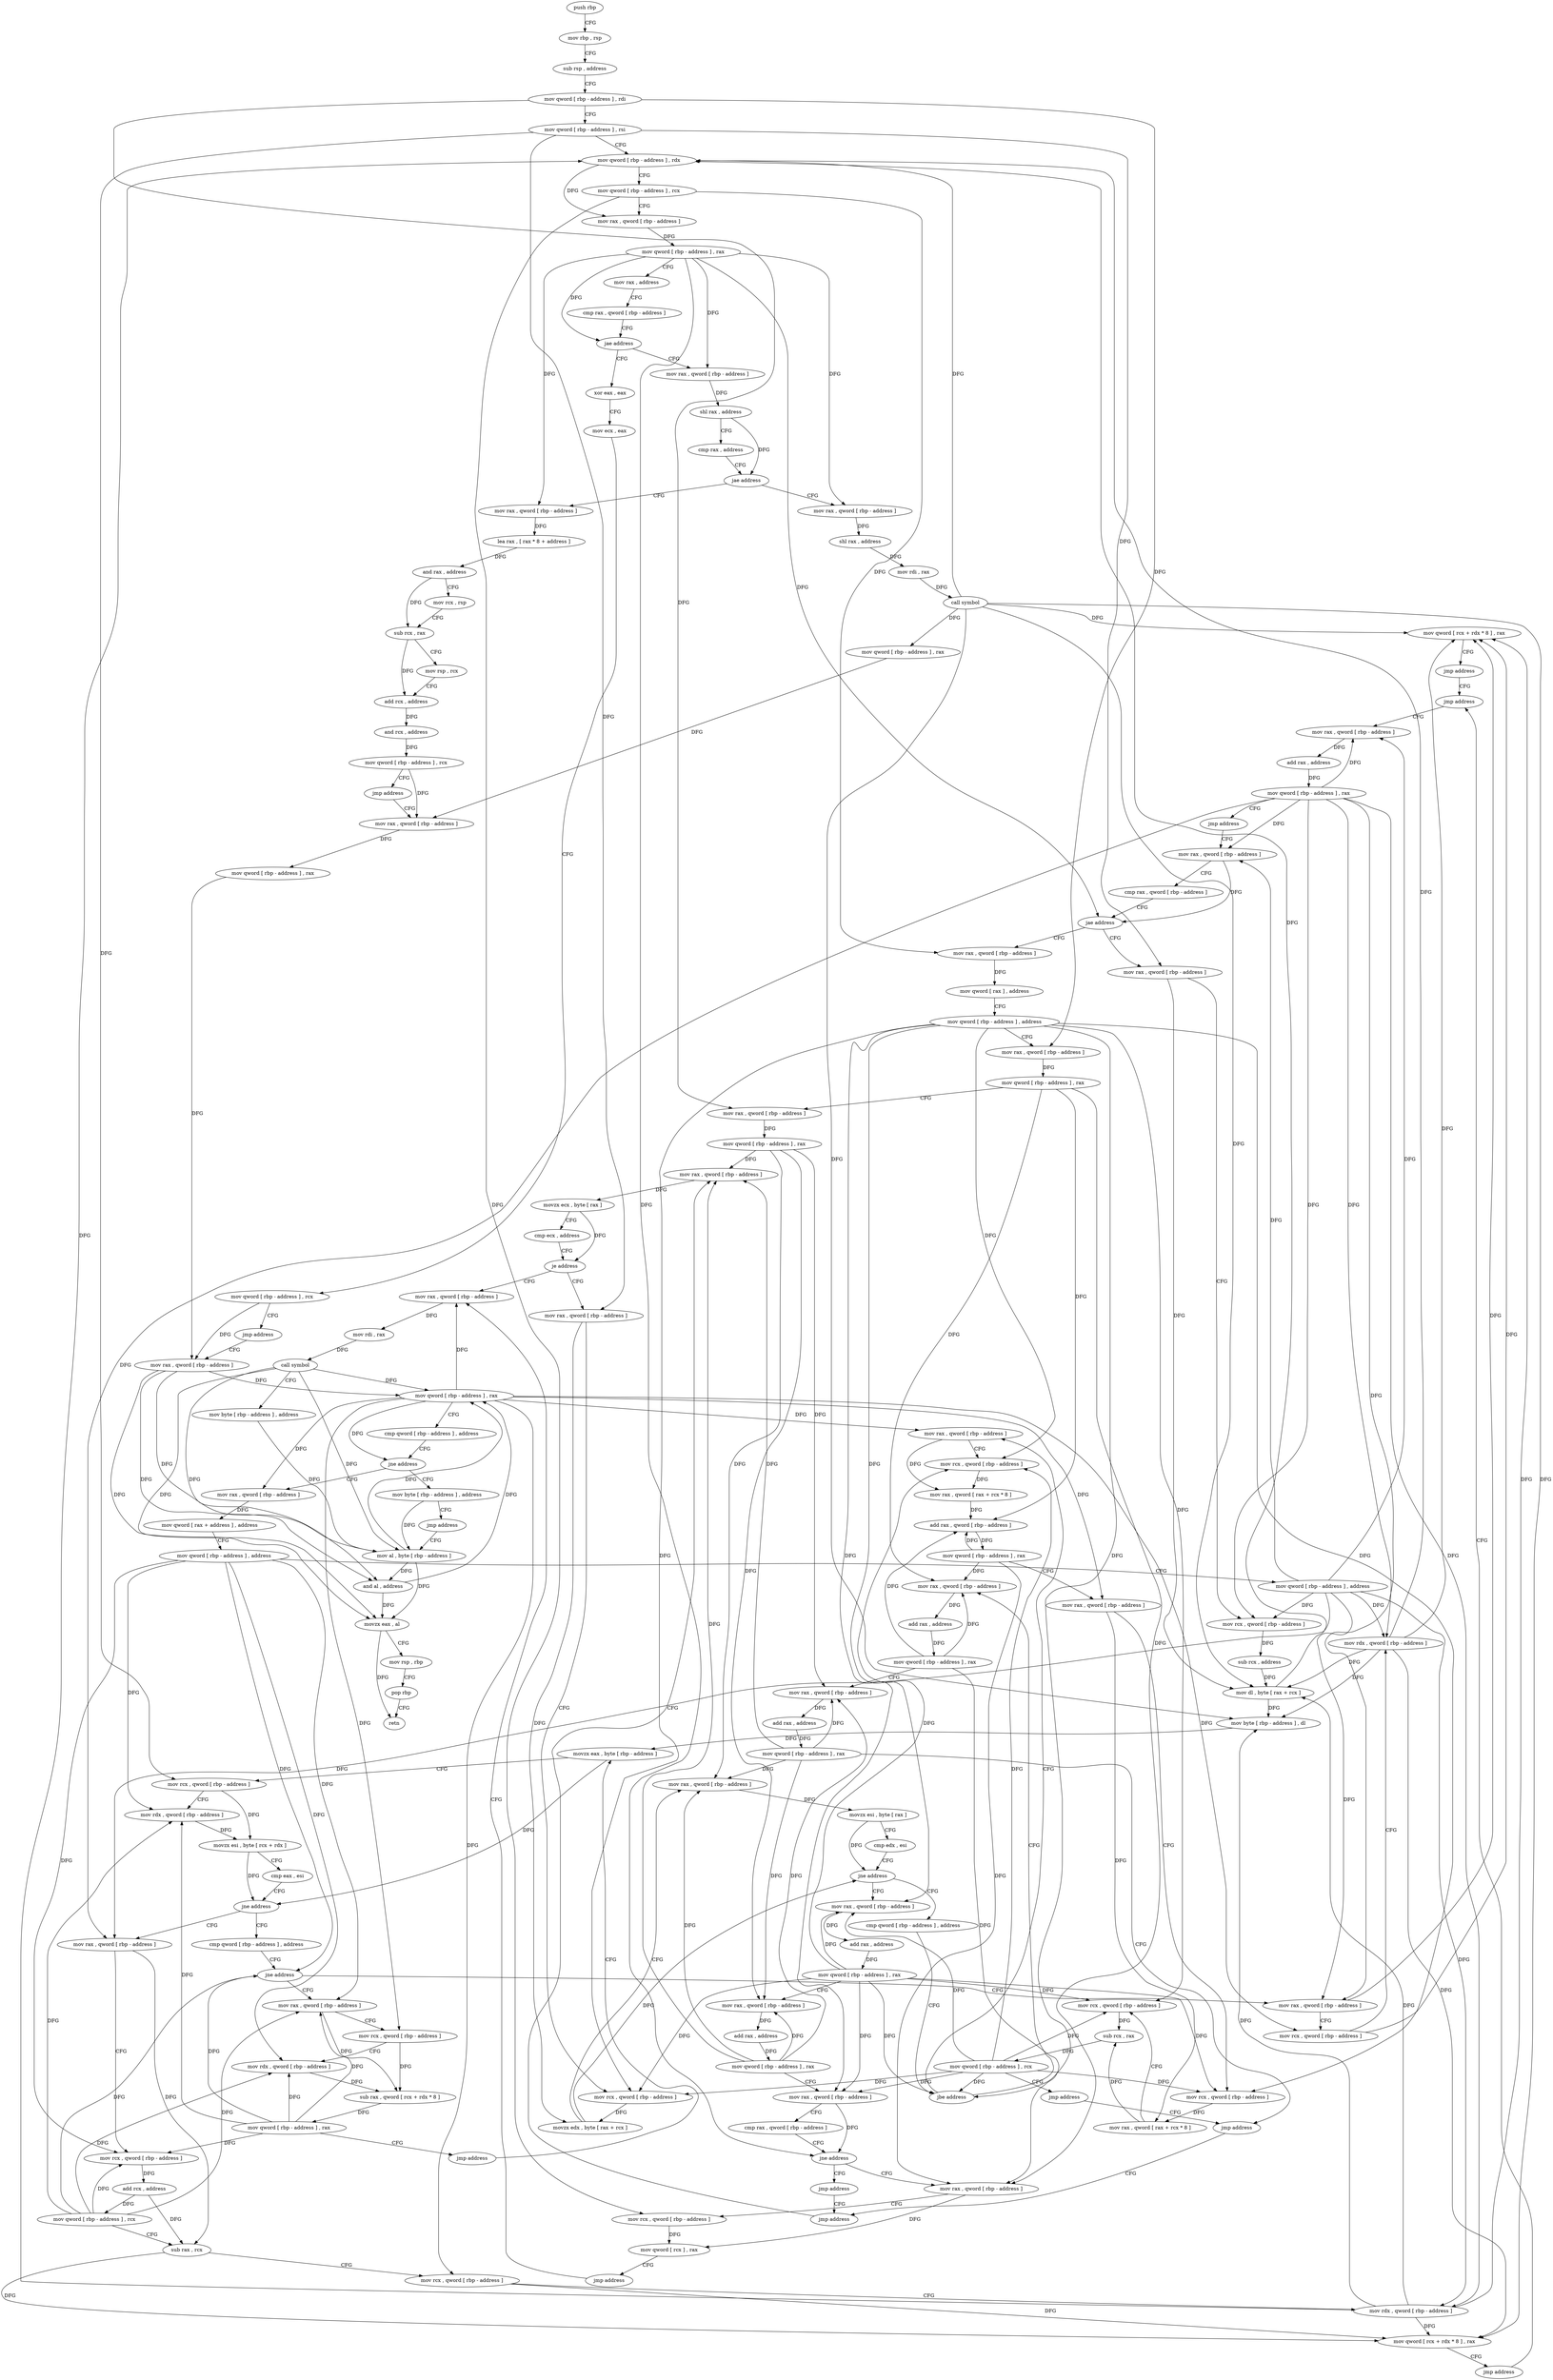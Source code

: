 digraph "func" {
"4270416" [label = "push rbp" ]
"4270417" [label = "mov rbp , rsp" ]
"4270420" [label = "sub rsp , address" ]
"4270427" [label = "mov qword [ rbp - address ] , rdi" ]
"4270431" [label = "mov qword [ rbp - address ] , rsi" ]
"4270435" [label = "mov qword [ rbp - address ] , rdx" ]
"4270439" [label = "mov qword [ rbp - address ] , rcx" ]
"4270443" [label = "mov rax , qword [ rbp - address ]" ]
"4270447" [label = "mov qword [ rbp - address ] , rax" ]
"4270451" [label = "mov rax , address" ]
"4270461" [label = "cmp rax , qword [ rbp - address ]" ]
"4270465" [label = "jae address" ]
"4270484" [label = "mov rax , qword [ rbp - address ]" ]
"4270471" [label = "xor eax , eax" ]
"4270488" [label = "shl rax , address" ]
"4270492" [label = "cmp rax , address" ]
"4270498" [label = "jae address" ]
"4270552" [label = "mov rax , qword [ rbp - address ]" ]
"4270504" [label = "mov rax , qword [ rbp - address ]" ]
"4270473" [label = "mov ecx , eax" ]
"4270475" [label = "mov qword [ rbp - address ] , rcx" ]
"4270479" [label = "jmp address" ]
"4270580" [label = "mov rax , qword [ rbp - address ]" ]
"4270556" [label = "shl rax , address" ]
"4270560" [label = "mov rdi , rax" ]
"4270563" [label = "call symbol" ]
"4270568" [label = "mov qword [ rbp - address ] , rax" ]
"4270572" [label = "mov rax , qword [ rbp - address ]" ]
"4270508" [label = "lea rax , [ rax * 8 + address ]" ]
"4270516" [label = "and rax , address" ]
"4270520" [label = "mov rcx , rsp" ]
"4270523" [label = "sub rcx , rax" ]
"4270526" [label = "mov rsp , rcx" ]
"4270529" [label = "add rcx , address" ]
"4270536" [label = "and rcx , address" ]
"4270543" [label = "mov qword [ rbp - address ] , rcx" ]
"4270547" [label = "jmp address" ]
"4270584" [label = "mov qword [ rbp - address ] , rax" ]
"4270588" [label = "cmp qword [ rbp - address ] , address" ]
"4270593" [label = "jne address" ]
"4270608" [label = "mov rax , qword [ rbp - address ]" ]
"4270599" [label = "mov byte [ rbp - address ] , address" ]
"4270612" [label = "mov qword [ rax + address ] , address" ]
"4270620" [label = "mov qword [ rbp - address ] , address" ]
"4270628" [label = "mov qword [ rbp - address ] , address" ]
"4270636" [label = "mov rax , qword [ rbp - address ]" ]
"4270603" [label = "jmp address" ]
"4271069" [label = "mov al , byte [ rbp - address ]" ]
"4270576" [label = "mov qword [ rbp - address ] , rax" ]
"4270815" [label = "mov rax , qword [ rbp - address ]" ]
"4270819" [label = "mov qword [ rax ] , address" ]
"4270826" [label = "mov qword [ rbp - address ] , address" ]
"4270834" [label = "mov rax , qword [ rbp - address ]" ]
"4270838" [label = "mov qword [ rbp - address ] , rax" ]
"4270842" [label = "mov rax , qword [ rbp - address ]" ]
"4270846" [label = "mov qword [ rbp - address ] , rax" ]
"4270850" [label = "mov rax , qword [ rbp - address ]" ]
"4270650" [label = "mov rax , qword [ rbp - address ]" ]
"4270654" [label = "mov rcx , qword [ rbp - address ]" ]
"4270658" [label = "sub rcx , address" ]
"4270665" [label = "mov dl , byte [ rax + rcx ]" ]
"4270668" [label = "mov byte [ rbp - address ] , dl" ]
"4270671" [label = "movzx eax , byte [ rbp - address ]" ]
"4271072" [label = "and al , address" ]
"4271074" [label = "movzx eax , al" ]
"4271077" [label = "mov rsp , rbp" ]
"4271080" [label = "pop rbp" ]
"4271081" [label = "retn" ]
"4271053" [label = "mov rax , qword [ rbp - address ]" ]
"4271057" [label = "mov rdi , rax" ]
"4271060" [label = "call symbol" ]
"4271065" [label = "mov byte [ rbp - address ] , address" ]
"4270866" [label = "mov rax , qword [ rbp - address ]" ]
"4270870" [label = "mov rcx , qword [ rbp - address ]" ]
"4270874" [label = "movzx edx , byte [ rax + rcx ]" ]
"4270878" [label = "mov rax , qword [ rbp - address ]" ]
"4270882" [label = "movzx esi , byte [ rax ]" ]
"4270885" [label = "cmp edx , esi" ]
"4270887" [label = "jne address" ]
"4270956" [label = "cmp qword [ rbp - address ] , address" ]
"4270893" [label = "mov rax , qword [ rbp - address ]" ]
"4270734" [label = "cmp qword [ rbp - address ] , address" ]
"4270739" [label = "jne address" ]
"4270766" [label = "mov rax , qword [ rbp - address ]" ]
"4270745" [label = "mov rax , qword [ rbp - address ]" ]
"4270695" [label = "mov rax , qword [ rbp - address ]" ]
"4270699" [label = "mov rcx , qword [ rbp - address ]" ]
"4270703" [label = "add rcx , address" ]
"4270710" [label = "mov qword [ rbp - address ] , rcx" ]
"4270714" [label = "sub rax , rcx" ]
"4270717" [label = "mov rcx , qword [ rbp - address ]" ]
"4270721" [label = "mov rdx , qword [ rbp - address ]" ]
"4270725" [label = "mov qword [ rcx + rdx * 8 ] , rax" ]
"4270729" [label = "jmp address" ]
"4270791" [label = "jmp address" ]
"4270961" [label = "jbe address" ]
"4271015" [label = "mov rax , qword [ rbp - address ]" ]
"4270967" [label = "mov rax , qword [ rbp - address ]" ]
"4270897" [label = "add rax , address" ]
"4270903" [label = "mov qword [ rbp - address ] , rax" ]
"4270907" [label = "mov rax , qword [ rbp - address ]" ]
"4270911" [label = "add rax , address" ]
"4270917" [label = "mov qword [ rbp - address ] , rax" ]
"4270921" [label = "mov rax , qword [ rbp - address ]" ]
"4270925" [label = "cmp rax , qword [ rbp - address ]" ]
"4270929" [label = "jne address" ]
"4270951" [label = "jmp address" ]
"4270935" [label = "mov rax , qword [ rbp - address ]" ]
"4270770" [label = "mov rcx , qword [ rbp - address ]" ]
"4270774" [label = "mov rdx , qword [ rbp - address ]" ]
"4270778" [label = "sub rax , qword [ rcx + rdx * 8 ]" ]
"4270782" [label = "mov qword [ rbp - address ] , rax" ]
"4270786" [label = "jmp address" ]
"4270749" [label = "mov rcx , qword [ rbp - address ]" ]
"4270753" [label = "mov rdx , qword [ rbp - address ]" ]
"4270757" [label = "mov qword [ rcx + rdx * 8 ] , rax" ]
"4270761" [label = "jmp address" ]
"4270796" [label = "mov rax , qword [ rbp - address ]" ]
"4271019" [label = "add rax , address" ]
"4271025" [label = "mov qword [ rbp - address ] , rax" ]
"4271029" [label = "mov rax , qword [ rbp - address ]" ]
"4271033" [label = "add rax , address" ]
"4271039" [label = "mov qword [ rbp - address ] , rax" ]
"4271043" [label = "jmp address" ]
"4270971" [label = "mov rcx , qword [ rbp - address ]" ]
"4270975" [label = "mov rax , qword [ rax + rcx * 8 ]" ]
"4270979" [label = "add rax , qword [ rbp - address ]" ]
"4270983" [label = "mov qword [ rbp - address ] , rax" ]
"4270987" [label = "mov rax , qword [ rbp - address ]" ]
"4270991" [label = "mov rcx , qword [ rbp - address ]" ]
"4270995" [label = "mov rax , qword [ rax + rcx * 8 ]" ]
"4270999" [label = "mov rcx , qword [ rbp - address ]" ]
"4271003" [label = "sub rcx , rax" ]
"4271006" [label = "mov qword [ rbp - address ] , rcx" ]
"4271010" [label = "jmp address" ]
"4271048" [label = "jmp address" ]
"4270939" [label = "mov rcx , qword [ rbp - address ]" ]
"4270943" [label = "mov qword [ rcx ] , rax" ]
"4270946" [label = "jmp address" ]
"4270675" [label = "mov rcx , qword [ rbp - address ]" ]
"4270679" [label = "mov rdx , qword [ rbp - address ]" ]
"4270683" [label = "movzx esi , byte [ rcx + rdx ]" ]
"4270687" [label = "cmp eax , esi" ]
"4270689" [label = "jne address" ]
"4270800" [label = "add rax , address" ]
"4270806" [label = "mov qword [ rbp - address ] , rax" ]
"4270810" [label = "jmp address" ]
"4270640" [label = "cmp rax , qword [ rbp - address ]" ]
"4270644" [label = "jae address" ]
"4270854" [label = "movzx ecx , byte [ rax ]" ]
"4270857" [label = "cmp ecx , address" ]
"4270860" [label = "je address" ]
"4270416" -> "4270417" [ label = "CFG" ]
"4270417" -> "4270420" [ label = "CFG" ]
"4270420" -> "4270427" [ label = "CFG" ]
"4270427" -> "4270431" [ label = "CFG" ]
"4270427" -> "4270834" [ label = "DFG" ]
"4270427" -> "4270842" [ label = "DFG" ]
"4270431" -> "4270435" [ label = "CFG" ]
"4270431" -> "4270650" [ label = "DFG" ]
"4270431" -> "4270675" [ label = "DFG" ]
"4270431" -> "4270866" [ label = "DFG" ]
"4270435" -> "4270439" [ label = "CFG" ]
"4270435" -> "4270443" [ label = "DFG" ]
"4270439" -> "4270443" [ label = "CFG" ]
"4270439" -> "4270815" [ label = "DFG" ]
"4270439" -> "4270939" [ label = "DFG" ]
"4270443" -> "4270447" [ label = "DFG" ]
"4270447" -> "4270451" [ label = "CFG" ]
"4270447" -> "4270465" [ label = "DFG" ]
"4270447" -> "4270484" [ label = "DFG" ]
"4270447" -> "4270552" [ label = "DFG" ]
"4270447" -> "4270504" [ label = "DFG" ]
"4270447" -> "4270644" [ label = "DFG" ]
"4270447" -> "4270929" [ label = "DFG" ]
"4270451" -> "4270461" [ label = "CFG" ]
"4270461" -> "4270465" [ label = "CFG" ]
"4270465" -> "4270484" [ label = "CFG" ]
"4270465" -> "4270471" [ label = "CFG" ]
"4270484" -> "4270488" [ label = "DFG" ]
"4270471" -> "4270473" [ label = "CFG" ]
"4270488" -> "4270492" [ label = "CFG" ]
"4270488" -> "4270498" [ label = "DFG" ]
"4270492" -> "4270498" [ label = "CFG" ]
"4270498" -> "4270552" [ label = "CFG" ]
"4270498" -> "4270504" [ label = "CFG" ]
"4270552" -> "4270556" [ label = "DFG" ]
"4270504" -> "4270508" [ label = "DFG" ]
"4270473" -> "4270475" [ label = "CFG" ]
"4270475" -> "4270479" [ label = "CFG" ]
"4270475" -> "4270580" [ label = "DFG" ]
"4270479" -> "4270580" [ label = "CFG" ]
"4270580" -> "4270584" [ label = "DFG" ]
"4270580" -> "4271069" [ label = "DFG" ]
"4270580" -> "4271072" [ label = "DFG" ]
"4270580" -> "4271074" [ label = "DFG" ]
"4270556" -> "4270560" [ label = "DFG" ]
"4270560" -> "4270563" [ label = "DFG" ]
"4270563" -> "4270568" [ label = "DFG" ]
"4270563" -> "4270435" [ label = "DFG" ]
"4270563" -> "4270665" [ label = "DFG" ]
"4270563" -> "4270668" [ label = "DFG" ]
"4270563" -> "4270725" [ label = "DFG" ]
"4270563" -> "4270757" [ label = "DFG" ]
"4270568" -> "4270572" [ label = "DFG" ]
"4270572" -> "4270576" [ label = "DFG" ]
"4270508" -> "4270516" [ label = "DFG" ]
"4270516" -> "4270520" [ label = "CFG" ]
"4270516" -> "4270523" [ label = "DFG" ]
"4270520" -> "4270523" [ label = "CFG" ]
"4270523" -> "4270526" [ label = "CFG" ]
"4270523" -> "4270529" [ label = "DFG" ]
"4270526" -> "4270529" [ label = "CFG" ]
"4270529" -> "4270536" [ label = "DFG" ]
"4270536" -> "4270543" [ label = "DFG" ]
"4270543" -> "4270547" [ label = "CFG" ]
"4270543" -> "4270572" [ label = "DFG" ]
"4270547" -> "4270572" [ label = "CFG" ]
"4270584" -> "4270588" [ label = "CFG" ]
"4270584" -> "4270593" [ label = "DFG" ]
"4270584" -> "4270608" [ label = "DFG" ]
"4270584" -> "4271053" [ label = "DFG" ]
"4270584" -> "4270717" [ label = "DFG" ]
"4270584" -> "4270770" [ label = "DFG" ]
"4270584" -> "4270749" [ label = "DFG" ]
"4270584" -> "4270967" [ label = "DFG" ]
"4270584" -> "4270987" [ label = "DFG" ]
"4270588" -> "4270593" [ label = "CFG" ]
"4270593" -> "4270608" [ label = "CFG" ]
"4270593" -> "4270599" [ label = "CFG" ]
"4270608" -> "4270612" [ label = "DFG" ]
"4270599" -> "4270603" [ label = "CFG" ]
"4270599" -> "4271069" [ label = "DFG" ]
"4270612" -> "4270620" [ label = "CFG" ]
"4270620" -> "4270628" [ label = "CFG" ]
"4270620" -> "4270679" [ label = "DFG" ]
"4270620" -> "4270739" [ label = "DFG" ]
"4270620" -> "4270699" [ label = "DFG" ]
"4270620" -> "4270766" [ label = "DFG" ]
"4270620" -> "4270774" [ label = "DFG" ]
"4270628" -> "4270636" [ label = "DFG" ]
"4270628" -> "4270654" [ label = "DFG" ]
"4270628" -> "4270695" [ label = "DFG" ]
"4270628" -> "4270721" [ label = "DFG" ]
"4270628" -> "4270745" [ label = "DFG" ]
"4270628" -> "4270753" [ label = "DFG" ]
"4270628" -> "4270796" [ label = "DFG" ]
"4270636" -> "4270640" [ label = "CFG" ]
"4270636" -> "4270644" [ label = "DFG" ]
"4270603" -> "4271069" [ label = "CFG" ]
"4271069" -> "4271072" [ label = "DFG" ]
"4271069" -> "4270584" [ label = "DFG" ]
"4271069" -> "4271074" [ label = "DFG" ]
"4270576" -> "4270580" [ label = "DFG" ]
"4270815" -> "4270819" [ label = "DFG" ]
"4270819" -> "4270826" [ label = "CFG" ]
"4270826" -> "4270834" [ label = "CFG" ]
"4270826" -> "4270870" [ label = "DFG" ]
"4270826" -> "4270961" [ label = "DFG" ]
"4270826" -> "4270893" [ label = "DFG" ]
"4270826" -> "4270921" [ label = "DFG" ]
"4270826" -> "4270971" [ label = "DFG" ]
"4270826" -> "4270991" [ label = "DFG" ]
"4270826" -> "4270999" [ label = "DFG" ]
"4270834" -> "4270838" [ label = "DFG" ]
"4270838" -> "4270842" [ label = "CFG" ]
"4270838" -> "4271015" [ label = "DFG" ]
"4270838" -> "4270979" [ label = "DFG" ]
"4270838" -> "4270935" [ label = "DFG" ]
"4270842" -> "4270846" [ label = "DFG" ]
"4270846" -> "4270850" [ label = "DFG" ]
"4270846" -> "4270878" [ label = "DFG" ]
"4270846" -> "4270907" [ label = "DFG" ]
"4270846" -> "4271029" [ label = "DFG" ]
"4270850" -> "4270854" [ label = "DFG" ]
"4270650" -> "4270654" [ label = "CFG" ]
"4270650" -> "4270665" [ label = "DFG" ]
"4270654" -> "4270658" [ label = "DFG" ]
"4270658" -> "4270665" [ label = "DFG" ]
"4270665" -> "4270668" [ label = "DFG" ]
"4270665" -> "4270435" [ label = "DFG" ]
"4270668" -> "4270671" [ label = "DFG" ]
"4270671" -> "4270675" [ label = "CFG" ]
"4270671" -> "4270689" [ label = "DFG" ]
"4271072" -> "4271074" [ label = "DFG" ]
"4271072" -> "4270584" [ label = "DFG" ]
"4271074" -> "4271077" [ label = "CFG" ]
"4271074" -> "4271081" [ label = "DFG" ]
"4271077" -> "4271080" [ label = "CFG" ]
"4271080" -> "4271081" [ label = "CFG" ]
"4271053" -> "4271057" [ label = "DFG" ]
"4271057" -> "4271060" [ label = "DFG" ]
"4271060" -> "4271065" [ label = "CFG" ]
"4271060" -> "4270584" [ label = "DFG" ]
"4271060" -> "4271072" [ label = "DFG" ]
"4271060" -> "4271074" [ label = "DFG" ]
"4271060" -> "4271069" [ label = "DFG" ]
"4271065" -> "4271069" [ label = "DFG" ]
"4270866" -> "4270870" [ label = "CFG" ]
"4270866" -> "4270874" [ label = "DFG" ]
"4270870" -> "4270874" [ label = "DFG" ]
"4270874" -> "4270878" [ label = "CFG" ]
"4270874" -> "4270887" [ label = "DFG" ]
"4270878" -> "4270882" [ label = "DFG" ]
"4270882" -> "4270885" [ label = "CFG" ]
"4270882" -> "4270887" [ label = "DFG" ]
"4270885" -> "4270887" [ label = "CFG" ]
"4270887" -> "4270956" [ label = "CFG" ]
"4270887" -> "4270893" [ label = "CFG" ]
"4270956" -> "4270961" [ label = "CFG" ]
"4270893" -> "4270897" [ label = "DFG" ]
"4270734" -> "4270739" [ label = "CFG" ]
"4270739" -> "4270766" [ label = "CFG" ]
"4270739" -> "4270745" [ label = "CFG" ]
"4270766" -> "4270770" [ label = "CFG" ]
"4270766" -> "4270778" [ label = "DFG" ]
"4270745" -> "4270749" [ label = "CFG" ]
"4270745" -> "4270757" [ label = "DFG" ]
"4270695" -> "4270699" [ label = "CFG" ]
"4270695" -> "4270714" [ label = "DFG" ]
"4270699" -> "4270703" [ label = "DFG" ]
"4270703" -> "4270710" [ label = "DFG" ]
"4270703" -> "4270714" [ label = "DFG" ]
"4270710" -> "4270714" [ label = "CFG" ]
"4270710" -> "4270679" [ label = "DFG" ]
"4270710" -> "4270739" [ label = "DFG" ]
"4270710" -> "4270699" [ label = "DFG" ]
"4270710" -> "4270766" [ label = "DFG" ]
"4270710" -> "4270774" [ label = "DFG" ]
"4270714" -> "4270717" [ label = "CFG" ]
"4270714" -> "4270725" [ label = "DFG" ]
"4270717" -> "4270721" [ label = "CFG" ]
"4270717" -> "4270725" [ label = "DFG" ]
"4270721" -> "4270725" [ label = "DFG" ]
"4270721" -> "4270435" [ label = "DFG" ]
"4270721" -> "4270668" [ label = "DFG" ]
"4270721" -> "4270665" [ label = "DFG" ]
"4270721" -> "4270757" [ label = "DFG" ]
"4270725" -> "4270729" [ label = "CFG" ]
"4270729" -> "4270791" [ label = "CFG" ]
"4270791" -> "4270796" [ label = "CFG" ]
"4270961" -> "4271015" [ label = "CFG" ]
"4270961" -> "4270967" [ label = "CFG" ]
"4271015" -> "4271019" [ label = "DFG" ]
"4270967" -> "4270971" [ label = "CFG" ]
"4270967" -> "4270975" [ label = "DFG" ]
"4270897" -> "4270903" [ label = "DFG" ]
"4270903" -> "4270907" [ label = "CFG" ]
"4270903" -> "4270870" [ label = "DFG" ]
"4270903" -> "4270961" [ label = "DFG" ]
"4270903" -> "4270893" [ label = "DFG" ]
"4270903" -> "4270921" [ label = "DFG" ]
"4270903" -> "4270971" [ label = "DFG" ]
"4270903" -> "4270991" [ label = "DFG" ]
"4270903" -> "4270999" [ label = "DFG" ]
"4270907" -> "4270911" [ label = "DFG" ]
"4270911" -> "4270917" [ label = "DFG" ]
"4270917" -> "4270921" [ label = "CFG" ]
"4270917" -> "4270850" [ label = "DFG" ]
"4270917" -> "4270878" [ label = "DFG" ]
"4270917" -> "4270907" [ label = "DFG" ]
"4270917" -> "4271029" [ label = "DFG" ]
"4270921" -> "4270925" [ label = "CFG" ]
"4270921" -> "4270929" [ label = "DFG" ]
"4270925" -> "4270929" [ label = "CFG" ]
"4270929" -> "4270951" [ label = "CFG" ]
"4270929" -> "4270935" [ label = "CFG" ]
"4270951" -> "4271048" [ label = "CFG" ]
"4270935" -> "4270939" [ label = "CFG" ]
"4270935" -> "4270943" [ label = "DFG" ]
"4270770" -> "4270774" [ label = "CFG" ]
"4270770" -> "4270778" [ label = "DFG" ]
"4270774" -> "4270778" [ label = "DFG" ]
"4270778" -> "4270782" [ label = "DFG" ]
"4270782" -> "4270786" [ label = "CFG" ]
"4270782" -> "4270679" [ label = "DFG" ]
"4270782" -> "4270739" [ label = "DFG" ]
"4270782" -> "4270699" [ label = "DFG" ]
"4270782" -> "4270766" [ label = "DFG" ]
"4270782" -> "4270774" [ label = "DFG" ]
"4270786" -> "4270671" [ label = "CFG" ]
"4270749" -> "4270753" [ label = "CFG" ]
"4270749" -> "4270757" [ label = "DFG" ]
"4270753" -> "4270757" [ label = "DFG" ]
"4270753" -> "4270435" [ label = "DFG" ]
"4270753" -> "4270668" [ label = "DFG" ]
"4270753" -> "4270665" [ label = "DFG" ]
"4270753" -> "4270725" [ label = "DFG" ]
"4270757" -> "4270761" [ label = "CFG" ]
"4270761" -> "4270791" [ label = "CFG" ]
"4270796" -> "4270800" [ label = "DFG" ]
"4271019" -> "4271025" [ label = "DFG" ]
"4271025" -> "4271029" [ label = "CFG" ]
"4271025" -> "4271015" [ label = "DFG" ]
"4271025" -> "4270979" [ label = "DFG" ]
"4271025" -> "4270935" [ label = "DFG" ]
"4271029" -> "4271033" [ label = "DFG" ]
"4271033" -> "4271039" [ label = "DFG" ]
"4271039" -> "4271043" [ label = "CFG" ]
"4271039" -> "4270850" [ label = "DFG" ]
"4271039" -> "4270878" [ label = "DFG" ]
"4271039" -> "4270907" [ label = "DFG" ]
"4271039" -> "4271029" [ label = "DFG" ]
"4271043" -> "4271048" [ label = "CFG" ]
"4270971" -> "4270975" [ label = "DFG" ]
"4270975" -> "4270979" [ label = "DFG" ]
"4270979" -> "4270983" [ label = "DFG" ]
"4270983" -> "4270987" [ label = "CFG" ]
"4270983" -> "4271015" [ label = "DFG" ]
"4270983" -> "4270979" [ label = "DFG" ]
"4270983" -> "4270935" [ label = "DFG" ]
"4270987" -> "4270991" [ label = "CFG" ]
"4270987" -> "4270995" [ label = "DFG" ]
"4270991" -> "4270995" [ label = "DFG" ]
"4270995" -> "4270999" [ label = "CFG" ]
"4270995" -> "4271003" [ label = "DFG" ]
"4270999" -> "4271003" [ label = "DFG" ]
"4271003" -> "4271006" [ label = "DFG" ]
"4271006" -> "4271010" [ label = "CFG" ]
"4271006" -> "4270870" [ label = "DFG" ]
"4271006" -> "4270961" [ label = "DFG" ]
"4271006" -> "4270893" [ label = "DFG" ]
"4271006" -> "4270921" [ label = "DFG" ]
"4271006" -> "4270971" [ label = "DFG" ]
"4271006" -> "4270991" [ label = "DFG" ]
"4271006" -> "4270999" [ label = "DFG" ]
"4271010" -> "4271043" [ label = "CFG" ]
"4271048" -> "4270850" [ label = "CFG" ]
"4270939" -> "4270943" [ label = "DFG" ]
"4270943" -> "4270946" [ label = "CFG" ]
"4270946" -> "4271053" [ label = "CFG" ]
"4270675" -> "4270679" [ label = "CFG" ]
"4270675" -> "4270683" [ label = "DFG" ]
"4270679" -> "4270683" [ label = "DFG" ]
"4270683" -> "4270687" [ label = "CFG" ]
"4270683" -> "4270689" [ label = "DFG" ]
"4270687" -> "4270689" [ label = "CFG" ]
"4270689" -> "4270734" [ label = "CFG" ]
"4270689" -> "4270695" [ label = "CFG" ]
"4270800" -> "4270806" [ label = "DFG" ]
"4270806" -> "4270810" [ label = "CFG" ]
"4270806" -> "4270636" [ label = "DFG" ]
"4270806" -> "4270654" [ label = "DFG" ]
"4270806" -> "4270695" [ label = "DFG" ]
"4270806" -> "4270721" [ label = "DFG" ]
"4270806" -> "4270745" [ label = "DFG" ]
"4270806" -> "4270753" [ label = "DFG" ]
"4270806" -> "4270796" [ label = "DFG" ]
"4270810" -> "4270636" [ label = "CFG" ]
"4270640" -> "4270644" [ label = "CFG" ]
"4270644" -> "4270815" [ label = "CFG" ]
"4270644" -> "4270650" [ label = "CFG" ]
"4270854" -> "4270857" [ label = "CFG" ]
"4270854" -> "4270860" [ label = "DFG" ]
"4270857" -> "4270860" [ label = "CFG" ]
"4270860" -> "4271053" [ label = "CFG" ]
"4270860" -> "4270866" [ label = "CFG" ]
}
